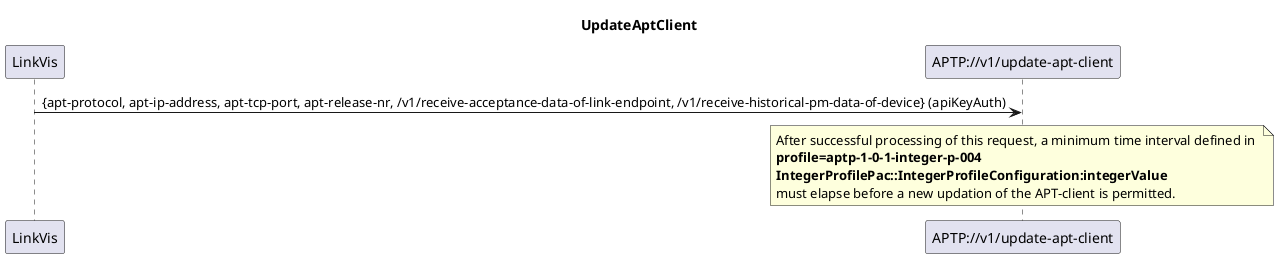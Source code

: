 @startuml UpdateAptClient
skinparam responseMessageBelowArrow true

title
UpdateAptClient
end title

participant "LinkVis" as LinkVis
participant "APTP://v1/update-apt-client" as AptClientUpdate

LinkVis -> AptClientUpdate: {apt-protocol, apt-ip-address, apt-tcp-port, apt-release-nr, /v1/receive-acceptance-data-of-link-endpoint, /v1/receive-historical-pm-data-of-device} (apiKeyAuth)

note over AptClientUpdate
After successful processing of this request, a minimum time interval defined in 
<b>profile=aptp-1-0-1-integer-p-004</b>
<b>IntegerProfilePac::IntegerProfileConfiguration:integerValue</b>
must elapse before a new updation of the APT-client is permitted.
end note


@enduml